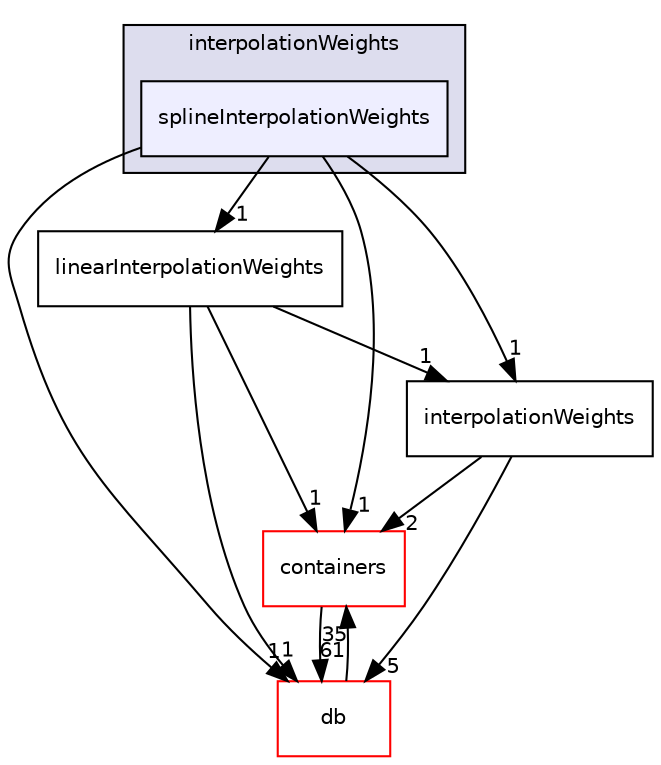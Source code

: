 digraph "src/OpenFOAM/interpolations/interpolationWeights/splineInterpolationWeights" {
  bgcolor=transparent;
  compound=true
  node [ fontsize="10", fontname="Helvetica"];
  edge [ labelfontsize="10", labelfontname="Helvetica"];
  subgraph clusterdir_cb8fa07fd9be2ed302d73f31d0bb935b {
    graph [ bgcolor="#ddddee", pencolor="black", label="interpolationWeights" fontname="Helvetica", fontsize="10", URL="dir_cb8fa07fd9be2ed302d73f31d0bb935b.html"]
  dir_be8fc40d33dcc91e82a9754be071b3fa [shape=box, label="splineInterpolationWeights", style="filled", fillcolor="#eeeeff", pencolor="black", URL="dir_be8fc40d33dcc91e82a9754be071b3fa.html"];
  }
  dir_19d0872053bde092be81d7fe3f56cbf7 [shape=box label="containers" color="red" URL="dir_19d0872053bde092be81d7fe3f56cbf7.html"];
  dir_63c634f7a7cfd679ac26c67fb30fc32f [shape=box label="db" color="red" URL="dir_63c634f7a7cfd679ac26c67fb30fc32f.html"];
  dir_73c894a9801cbaa56688b14a06518e12 [shape=box label="interpolationWeights" URL="dir_73c894a9801cbaa56688b14a06518e12.html"];
  dir_48c40396fab34b639ef7f610ff7b1944 [shape=box label="linearInterpolationWeights" URL="dir_48c40396fab34b639ef7f610ff7b1944.html"];
  dir_19d0872053bde092be81d7fe3f56cbf7->dir_63c634f7a7cfd679ac26c67fb30fc32f [headlabel="61", labeldistance=1.5 headhref="dir_001897_001948.html"];
  dir_63c634f7a7cfd679ac26c67fb30fc32f->dir_19d0872053bde092be81d7fe3f56cbf7 [headlabel="35", labeldistance=1.5 headhref="dir_001948_001897.html"];
  dir_73c894a9801cbaa56688b14a06518e12->dir_19d0872053bde092be81d7fe3f56cbf7 [headlabel="2", labeldistance=1.5 headhref="dir_002124_001897.html"];
  dir_73c894a9801cbaa56688b14a06518e12->dir_63c634f7a7cfd679ac26c67fb30fc32f [headlabel="5", labeldistance=1.5 headhref="dir_002124_001948.html"];
  dir_be8fc40d33dcc91e82a9754be071b3fa->dir_19d0872053bde092be81d7fe3f56cbf7 [headlabel="1", labeldistance=1.5 headhref="dir_002126_001897.html"];
  dir_be8fc40d33dcc91e82a9754be071b3fa->dir_63c634f7a7cfd679ac26c67fb30fc32f [headlabel="1", labeldistance=1.5 headhref="dir_002126_001948.html"];
  dir_be8fc40d33dcc91e82a9754be071b3fa->dir_73c894a9801cbaa56688b14a06518e12 [headlabel="1", labeldistance=1.5 headhref="dir_002126_002124.html"];
  dir_be8fc40d33dcc91e82a9754be071b3fa->dir_48c40396fab34b639ef7f610ff7b1944 [headlabel="1", labeldistance=1.5 headhref="dir_002126_002125.html"];
  dir_48c40396fab34b639ef7f610ff7b1944->dir_19d0872053bde092be81d7fe3f56cbf7 [headlabel="1", labeldistance=1.5 headhref="dir_002125_001897.html"];
  dir_48c40396fab34b639ef7f610ff7b1944->dir_63c634f7a7cfd679ac26c67fb30fc32f [headlabel="1", labeldistance=1.5 headhref="dir_002125_001948.html"];
  dir_48c40396fab34b639ef7f610ff7b1944->dir_73c894a9801cbaa56688b14a06518e12 [headlabel="1", labeldistance=1.5 headhref="dir_002125_002124.html"];
}
